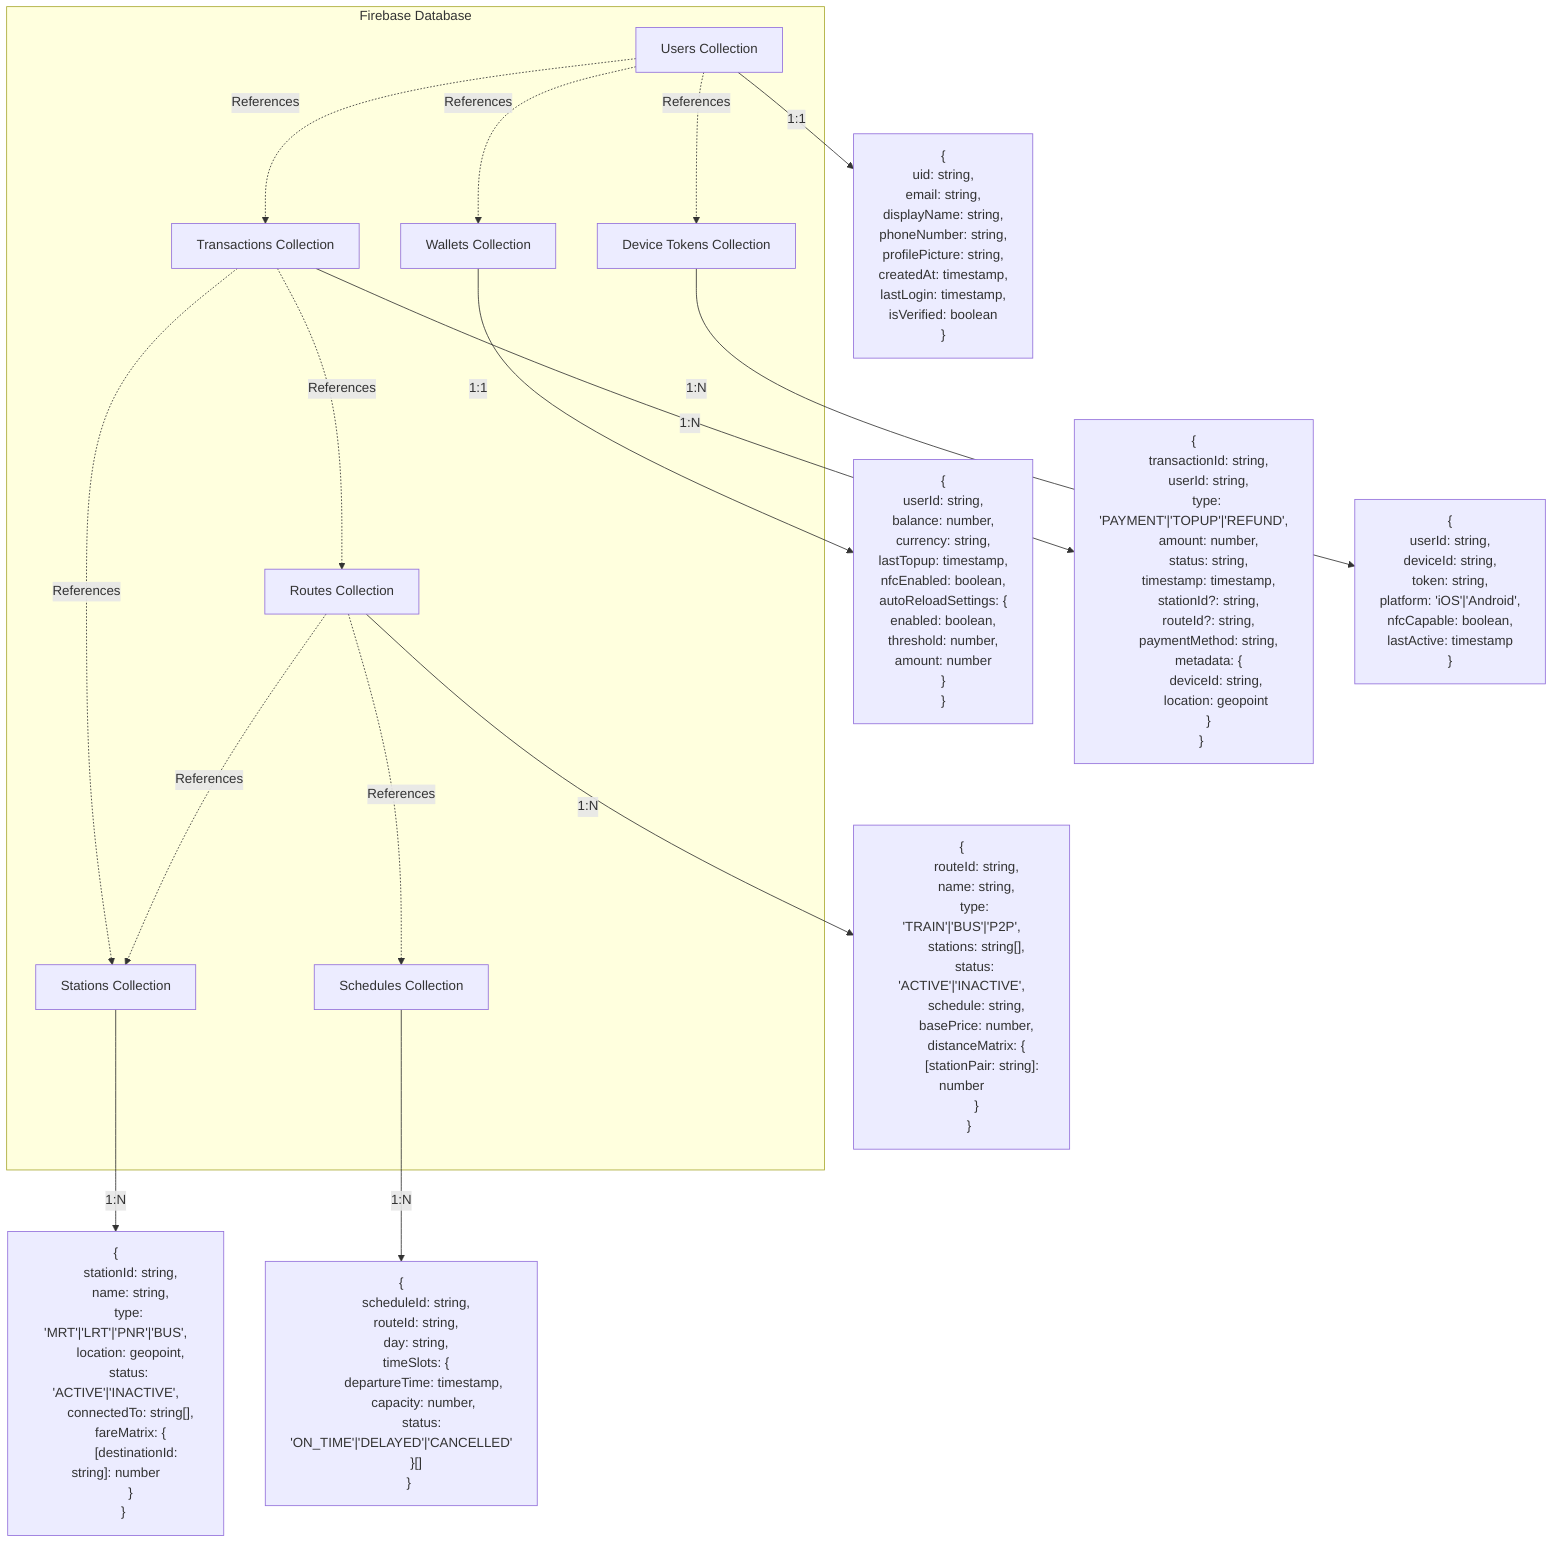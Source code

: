 graph TD
    subgraph Firebase Database
        Users[Users Collection]
        Wallets[Wallets Collection]
        Transactions[Transactions Collection]
        Stations[Stations Collection]
        Routes[Routes Collection]
        Schedules[Schedules Collection]
        DeviceTokens[Device Tokens Collection]
    end

    Users --> |1:1| UserData["{
        uid: string,
        email: string,
        displayName: string,
        phoneNumber: string,
        profilePicture: string,
        createdAt: timestamp,
        lastLogin: timestamp,
        isVerified: boolean
    }"]

    Wallets --> |1:1| WalletData["{
        userId: string,
        balance: number,
        currency: string,
        lastTopup: timestamp,
        nfcEnabled: boolean,
        autoReloadSettings: {
            enabled: boolean,
            threshold: number,
            amount: number
        }
    }"]

    Transactions --> |1:N| TransactionData["{
        transactionId: string,
        userId: string,
        type: 'PAYMENT'|'TOPUP'|'REFUND',
        amount: number,
        status: string,
        timestamp: timestamp,
        stationId?: string,
        routeId?: string,
        paymentMethod: string,
        metadata: {
            deviceId: string,
            location: geopoint
        }
    }"]

    Stations --> |1:N| StationData["{
        stationId: string,
        name: string,
        type: 'MRT'|'LRT'|'PNR'|'BUS',
        location: geopoint,
        status: 'ACTIVE'|'INACTIVE',
        connectedTo: string[],
        fareMatrix: {
            [destinationId: string]: number
        }
    }"]

    Routes --> |1:N| RouteData["{
        routeId: string,
        name: string,
        type: 'TRAIN'|'BUS'|'P2P',
        stations: string[],
        status: 'ACTIVE'|'INACTIVE',
        schedule: string,
        basePrice: number,
        distanceMatrix: {
            [stationPair: string]: number
        }
    }"]

    Schedules --> |1:N| ScheduleData["{
        scheduleId: string,
        routeId: string,
        day: string,
        timeSlots: {
            departureTime: timestamp,
            capacity: number,
            status: 'ON_TIME'|'DELAYED'|'CANCELLED'
        }[]
    }"]

    DeviceTokens --> |1:N| DeviceData["{
        userId: string,
        deviceId: string,
        token: string,
        platform: 'iOS'|'Android',
        nfcCapable: boolean,
        lastActive: timestamp
    }"]

    Users -.->|References| Wallets
    Users -.->|References| DeviceTokens
    Users -.->|References| Transactions
    Transactions -.->|References| Stations
    Transactions -.->|References| Routes
    Routes -.->|References| Stations
    Routes -.->|References| Schedules